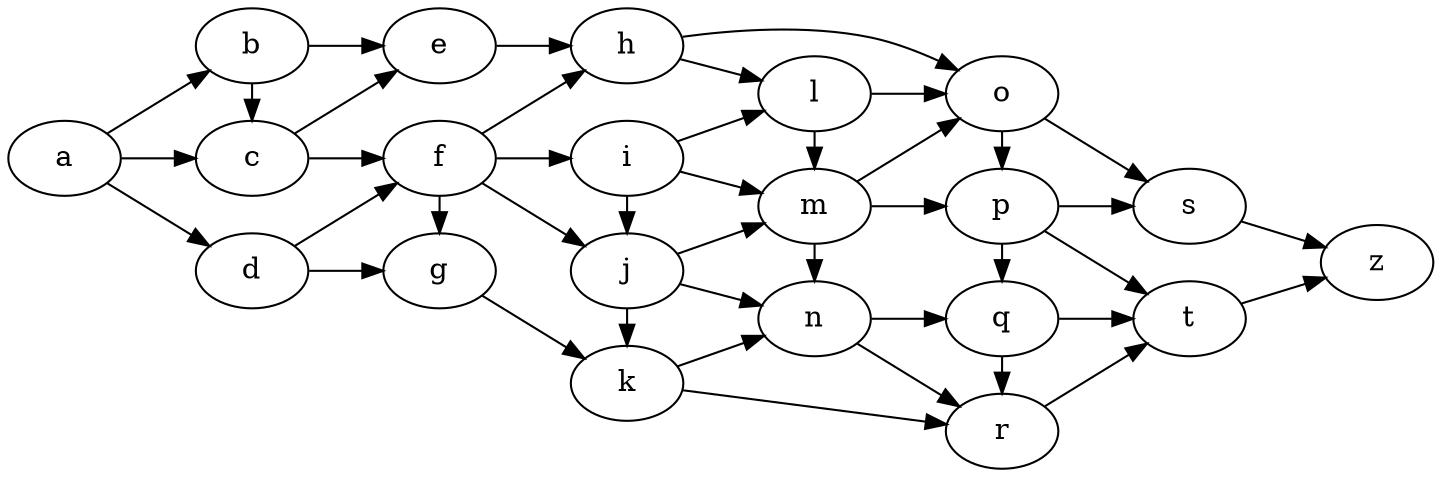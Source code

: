 digraph {
    rankdir=LR;
    a -> { b c d }; b -> { c e }; c -> { e f }; d -> { f g }; e -> h;
    f -> { h i j g }; g -> k; h -> { o l }; i -> { l m j }; j -> { m n k };
    k -> { n r }; l -> { o m }; m -> { o p n }; n -> { q r };
    o -> { s p }; p -> { s t q }; q -> { t r }; r -> t; s -> z; t -> z;
    { rank=same; b; c; d; }
    { rank=same; e; f; g; }
    { rank=same; h; i; j; k; }
    { rank=same; l; m; n; }
    { rank=same; o; p; q; r; }
    { rank=same; s; t; }
}